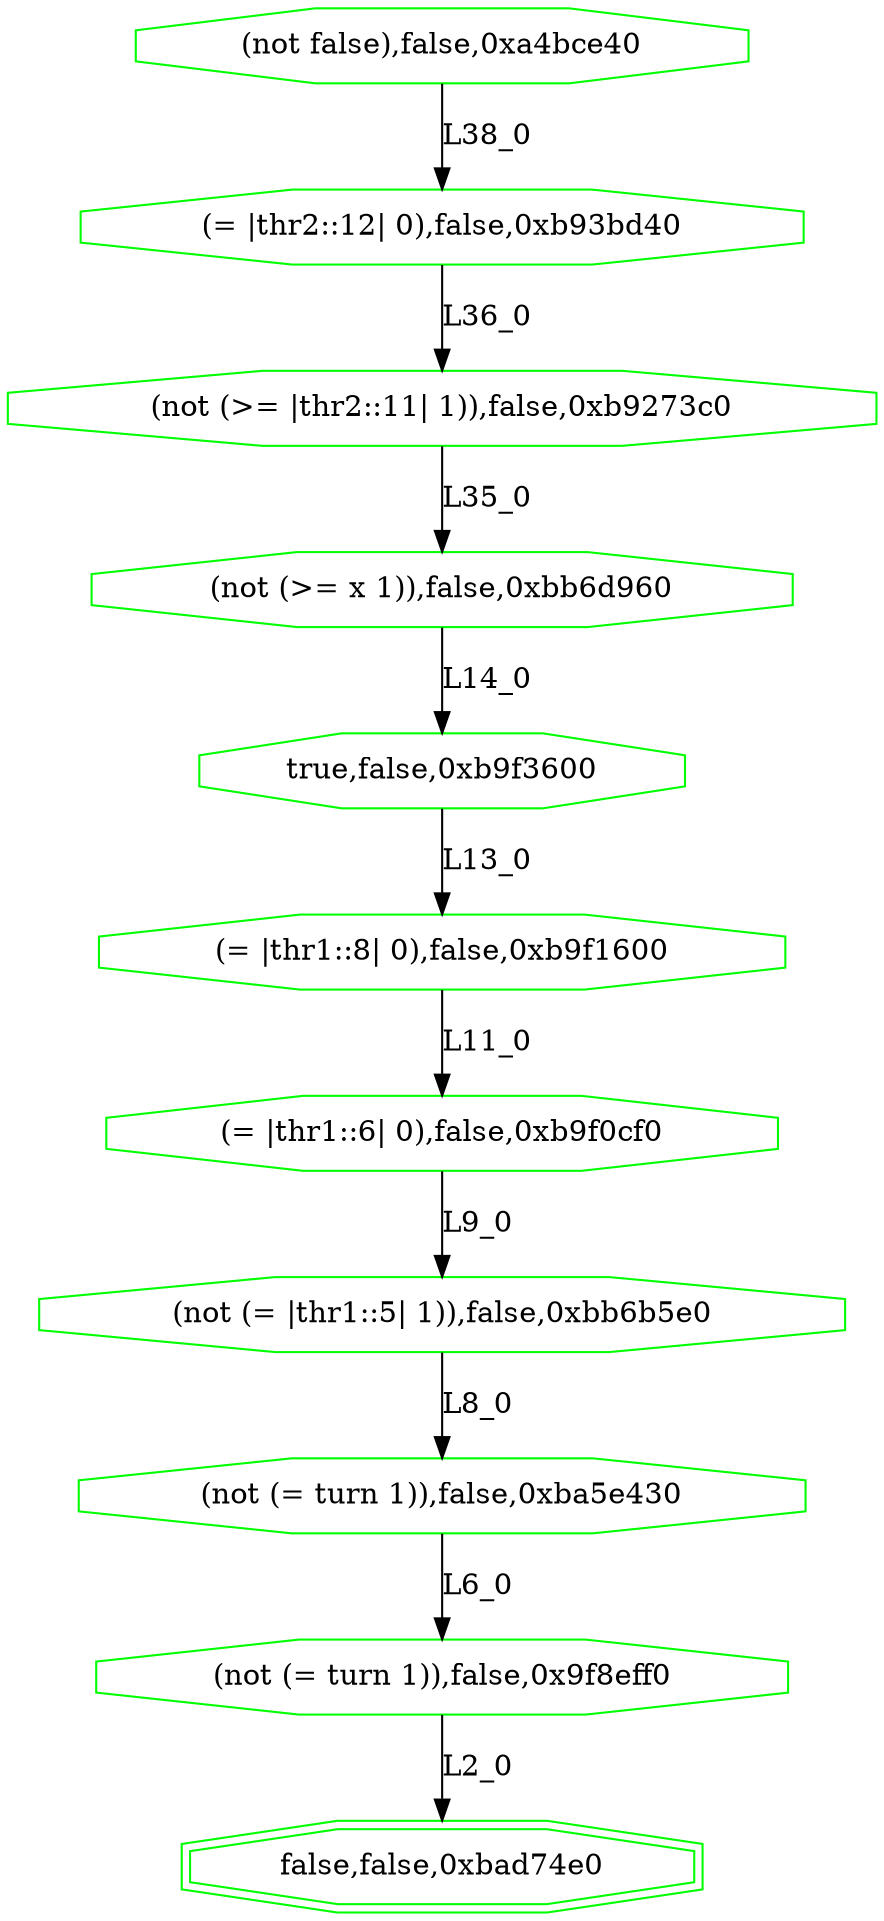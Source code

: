 digraph G {
0[label="(not false),false,0xa4bce40", color=green,shape=octagon];
1[label="(= |thr2::12| 0),false,0xb93bd40", color=green,shape=octagon];
2[label="(not (>= |thr2::11| 1)),false,0xb9273c0", color=green,shape=octagon];
3[label="(not (>= x 1)),false,0xbb6d960", color=green,shape=octagon];
4[label="true,false,0xb9f3600", color=green,shape=octagon];
5[label="(= |thr1::8| 0),false,0xb9f1600", color=green,shape=octagon];
6[label="(= |thr1::6| 0),false,0xb9f0cf0", color=green,shape=octagon];
7[label="(not (= |thr1::5| 1)),false,0xbb6b5e0", color=green,shape=octagon];
8[label="(not (= turn 1)),false,0xba5e430", color=green,shape=octagon];
9[label="(not (= turn 1)),false,0x9f8eff0", color=green,shape=octagon];
10[label="false,false,0xbad74e0", color=green,shape=doubleoctagon];
0->1 [label="L38_0"];
1->2 [label="L36_0"];
2->3 [label="L35_0"];
3->4 [label="L14_0"];
4->5 [label="L13_0"];
5->6 [label="L11_0"];
6->7 [label="L9_0"];
7->8 [label="L8_0"];
8->9 [label="L6_0"];
9->10 [label="L2_0"];
}
